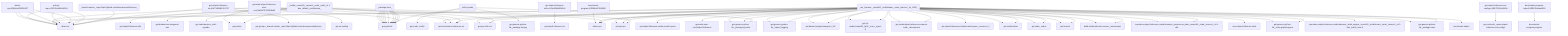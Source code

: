 graph TD
    app-mlperf-inference,d775cac873ee4231_(_nvidia,_resnet50,_tensorrt,_cuda,_valid,_r4.1-dev_default,_multistream_) --> detect,os
    app-mlperf-inference,d775cac873ee4231_(_nvidia,_resnet50,_tensorrt,_cuda,_valid,_r4.1-dev_default,_multistream_) --> get,sys-utils-cm
    app-mlperf-inference,d775cac873ee4231_(_nvidia,_resnet50,_tensorrt,_cuda,_valid,_r4.1-dev_default,_multistream_) --> get,python
    get-mlperf-inference-src,4b57186581024797 --> detect,os
    get-mlperf-inference-src,4b57186581024797 --> get,python3
    get-git-repo,ed603e7292974f10_(_branch.master,_repo.https://github.com/mlcommons/inference_) --> detect,os
    get-mlperf-inference-src,4b57186581024797 --> get,git,repo,_branch.master,_repo.https://github.com/mlcommons/inference
    app-mlperf-inference,d775cac873ee4231_(_nvidia,_resnet50,_tensorrt,_cuda,_valid,_r4.1-dev_default,_multistream_) --> get,mlcommons,inference,src
    pull-git-repo,c23132ed65c4421d --> detect,os
    app-mlperf-inference,d775cac873ee4231_(_nvidia,_resnet50,_tensorrt,_cuda,_valid,_r4.1-dev_default,_multistream_) --> pull,git,repo
    get-mlperf-inference-utils,e341e5f86d8342e5 --> get,mlperf,inference,src
    app-mlperf-inference,d775cac873ee4231_(_nvidia,_resnet50,_tensorrt,_cuda,_valid,_r4.1-dev_default,_multistream_) --> get,mlperf,inference,utils
    app-mlperf-inference,d775cac873ee4231_(_nvidia,_resnet50,_tensorrt,_cuda,_valid,_r4.1-dev_default,_multistream_) --> get,dataset-aux,imagenet-aux
    get-cuda-devices,7a3ede4d3558427a_(_with-pycuda_) --> get,cuda,_toolkit
    get-cuda-devices,7a3ede4d3558427a_(_with-pycuda_) --> get,python3
    get-generic-python-lib,94b62a682bc44791_(_package.pycuda_) --> get,python3
    get-cuda-devices,7a3ede4d3558427a_(_with-pycuda_) --> get,generic-python-lib,_package.pycuda
    get-generic-python-lib,94b62a682bc44791_(_package.numpy_) --> get,python3
    get-cuda-devices,7a3ede4d3558427a_(_with-pycuda_) --> get,generic-python-lib,_package.numpy
    app-mlperf-inference,d775cac873ee4231_(_nvidia,_resnet50,_tensorrt,_cuda,_valid,_r4.1-dev_default,_multistream_) --> get,cuda-devices,_with-pycuda
    app-mlperf-inference-nvidia,bc3b17fb430f4732_(_run_harness,_resnet50,_multistream,_cuda,_tensorrt,_rtx_4090_) --> detect,os
    detect-cpu,586c8a43320142f7 --> detect,os
    app-mlperf-inference-nvidia,bc3b17fb430f4732_(_run_harness,_resnet50,_multistream,_cuda,_tensorrt,_rtx_4090_) --> detect,cpu
    app-mlperf-inference-nvidia,bc3b17fb430f4732_(_run_harness,_resnet50,_multistream,_cuda,_tensorrt,_rtx_4090_) --> get,sys-utils-cm
    app-mlperf-inference-nvidia,bc3b17fb430f4732_(_run_harness,_resnet50,_multistream,_cuda,_tensorrt,_rtx_4090_) --> get,mlperf,inference,nvidia,scratch,space
    get-generic-python-lib,94b62a682bc44791_(_mlperf_logging_) --> get,python3
    app-mlperf-inference-nvidia,bc3b17fb430f4732_(_run_harness,_resnet50,_multistream,_cuda,_tensorrt,_rtx_4090_) --> get,generic-python-lib,_mlperf_logging
    app-mlperf-inference-nvidia,bc3b17fb430f4732_(_run_harness,_resnet50,_multistream,_cuda,_tensorrt,_rtx_4090_) --> get,dataset,original,imagenet,_full
    app-mlperf-inference-nvidia,bc3b17fb430f4732_(_run_harness,_resnet50,_multistream,_cuda,_tensorrt,_rtx_4090_) --> get,ml-model,resnet50,_fp32,_onnx,_opset-8
    app-mlperf-inference-nvidia,bc3b17fb430f4732_(_run_harness,_resnet50,_multistream,_cuda,_tensorrt,_rtx_4090_) --> get,mlcommons,inference,src
    app-mlperf-inference-nvidia,bc3b17fb430f4732_(_run_harness,_resnet50,_multistream,_cuda,_tensorrt,_rtx_4090_) --> get,nvidia,mlperf,inference,common-code,_mlcommons
    pull-git-repo,c23132ed65c4421d --> detect,os
    app-mlperf-inference-nvidia,bc3b17fb430f4732_(_run_harness,_resnet50,_multistream,_cuda,_tensorrt,_rtx_4090_) --> pull,git,repo
    generate-mlperf-inference-user-conf,3af4475745964b93 --> detect,os
    detect-cpu,586c8a43320142f7 --> detect,os
    generate-mlperf-inference-user-conf,3af4475745964b93 --> detect,cpu
    generate-mlperf-inference-user-conf,3af4475745964b93 --> get,python
    generate-mlperf-inference-user-conf,3af4475745964b93 --> get,mlcommons,inference,src
    get-mlperf-inference-sut-configs,c2fbf72009e2445b --> get,cache,dir,_name.mlperf-inference-sut-configs
    generate-mlperf-inference-user-conf,3af4475745964b93 --> get,sut,configs
    app-mlperf-inference-nvidia,bc3b17fb430f4732_(_run_harness,_resnet50,_multistream,_cuda,_tensorrt,_rtx_4090_) --> generate,user-conf,mlperf,inference
    get-generic-python-lib,94b62a682bc44791_(_package.pycuda_) --> get,python3
    app-mlperf-inference-nvidia,bc3b17fb430f4732_(_run_harness,_resnet50,_multistream,_cuda,_tensorrt,_rtx_4090_) --> get,generic-python-lib,_package.pycuda
    app-mlperf-inference-nvidia,bc3b17fb430f4732_(_run_harness,_resnet50,_multistream,_cuda,_tensorrt,_rtx_4090_) --> get,nvidia,mitten
    app-mlperf-inference-nvidia,bc3b17fb430f4732_(_run_harness,_resnet50,_multistream,_cuda,_tensorrt,_rtx_4090_) --> get,cuda,_cudnn
    app-mlperf-inference-nvidia,bc3b17fb430f4732_(_run_harness,_resnet50,_multistream,_cuda,_tensorrt,_rtx_4090_) --> get,tensorrt
    app-mlperf-inference-nvidia,bc3b17fb430f4732_(_run_harness,_resnet50,_multistream,_cuda,_tensorrt,_rtx_4090_) --> build,nvidia,inference,server,_mlcommons
    app-mlperf-inference-nvidia,bc3b17fb430f4732_(_build_engine,_resnet50,_multistream,_cuda,_tensorrt,_v4.1-dev,_batch_size.8_) --> detect,os
    detect-cpu,586c8a43320142f7 --> detect,os
    app-mlperf-inference-nvidia,bc3b17fb430f4732_(_build_engine,_resnet50,_multistream,_cuda,_tensorrt,_v4.1-dev,_batch_size.8_) --> detect,cpu
    app-mlperf-inference-nvidia,bc3b17fb430f4732_(_build_engine,_resnet50,_multistream,_cuda,_tensorrt,_v4.1-dev,_batch_size.8_) --> get,sys-utils-cm
    app-mlperf-inference-nvidia,bc3b17fb430f4732_(_build_engine,_resnet50,_multistream,_cuda,_tensorrt,_v4.1-dev,_batch_size.8_) --> get,mlperf,inference,nvidia,scratch,space,_version.4_0
    get-generic-python-lib,94b62a682bc44791_(_mlperf_logging_) --> get,python3
    app-mlperf-inference-nvidia,bc3b17fb430f4732_(_build_engine,_resnet50,_multistream,_cuda,_tensorrt,_v4.1-dev,_batch_size.8_) --> get,generic-python-lib,_mlperf_logging
    app-mlperf-inference-nvidia,bc3b17fb430f4732_(_build_engine,_resnet50,_multistream,_cuda,_tensorrt,_v4.1-dev,_batch_size.8_) --> get,dataset,original,imagenet,_full
    app-mlperf-inference-nvidia,bc3b17fb430f4732_(_build_engine,_resnet50,_multistream,_cuda,_tensorrt,_v4.1-dev,_batch_size.8_) --> get,ml-model,resnet50,_fp32,_onnx,_opset-8
    app-mlperf-inference-nvidia,bc3b17fb430f4732_(_build_engine,_resnet50,_multistream,_cuda,_tensorrt,_v4.1-dev,_batch_size.8_) --> get,mlcommons,inference,src
    app-mlperf-inference-nvidia,bc3b17fb430f4732_(_build_engine,_resnet50,_multistream,_cuda,_tensorrt,_v4.1-dev,_batch_size.8_) --> get,nvidia,mlperf,inference,common-code,_mlcommons
    pull-git-repo,c23132ed65c4421d --> detect,os
    app-mlperf-inference-nvidia,bc3b17fb430f4732_(_build_engine,_resnet50,_multistream,_cuda,_tensorrt,_v4.1-dev,_batch_size.8_) --> pull,git,repo
    get-generic-python-lib,94b62a682bc44791_(_package.pycuda_) --> get,python3
    app-mlperf-inference-nvidia,bc3b17fb430f4732_(_build_engine,_resnet50,_multistream,_cuda,_tensorrt,_v4.1-dev,_batch_size.8_) --> get,generic-python-lib,_package.pycuda
    app-mlperf-inference-nvidia,bc3b17fb430f4732_(_build_engine,_resnet50,_multistream,_cuda,_tensorrt,_v4.1-dev,_batch_size.8_) --> get,nvidia,mitten
    app-mlperf-inference-nvidia,bc3b17fb430f4732_(_build_engine,_resnet50,_multistream,_cuda,_tensorrt,_v4.1-dev,_batch_size.8_) --> get,cuda,_cudnn
    app-mlperf-inference-nvidia,bc3b17fb430f4732_(_build_engine,_resnet50,_multistream,_cuda,_tensorrt,_v4.1-dev,_batch_size.8_) --> get,tensorrt
    app-mlperf-inference-nvidia,bc3b17fb430f4732_(_build_engine,_resnet50,_multistream,_cuda,_tensorrt,_v4.1-dev,_batch_size.8_) --> build,nvidia,inference,server,_mlcommons
    app-mlperf-inference-nvidia,bc3b17fb430f4732_(_build_engine,_resnet50,_multistream,_cuda,_tensorrt,_v4.1-dev,_batch_size.8_) --> reproduce,mlperf,inference,nvidia,harness,_preprocess_data,_resnet50,_cuda,_tensorrt,_v4.1-dev
    get-generic-python-lib,94b62a682bc44791_(_onnx-graphsurgeon_) --> get,python3
    app-mlperf-inference-nvidia,bc3b17fb430f4732_(_build_engine,_resnet50,_multistream,_cuda,_tensorrt,_v4.1-dev,_batch_size.8_) --> get,generic-python-lib,_onnx-graphsurgeon
    get-generic-python-lib,94b62a682bc44791_(_package.onnx_) --> get,python3
    app-mlperf-inference-nvidia,bc3b17fb430f4732_(_build_engine,_resnet50,_multistream,_cuda,_tensorrt,_v4.1-dev,_batch_size.8_) --> get,generic-python-lib,_package.onnx
    app-mlperf-inference-nvidia,bc3b17fb430f4732_(_build_engine,_resnet50,_multistream,_cuda,_tensorrt,_v4.1-dev,_batch_size.8_) --> save,mlperf,inference,state
    app-mlperf-inference-nvidia,bc3b17fb430f4732_(_run_harness,_resnet50,_multistream,_cuda,_tensorrt,_rtx_4090_) --> reproduce,mlperf,inference,nvidia,harness,_build_engine,_resnet50,_multistream,_cuda,_tensorrt,_v4.1-dev,_batch_size.8
    app-mlperf-inference-nvidia,bc3b17fb430f4732_(_run_harness,_resnet50,_multistream,_cuda,_tensorrt,_rtx_4090_) --> reproduce,mlperf,inference,nvidia,harness,_preprocess_data,_resnet50,_cuda,_tensorrt,_v4.1-dev
    get-generic-python-lib,94b62a682bc44791_(_onnx-graphsurgeon_) --> get,python3
    app-mlperf-inference-nvidia,bc3b17fb430f4732_(_run_harness,_resnet50,_multistream,_cuda,_tensorrt,_rtx_4090_) --> get,generic-python-lib,_onnx-graphsurgeon
    get-generic-python-lib,94b62a682bc44791_(_package.onnx_) --> get,python3
    app-mlperf-inference-nvidia,bc3b17fb430f4732_(_run_harness,_resnet50,_multistream,_cuda,_tensorrt,_rtx_4090_) --> get,generic-python-lib,_package.onnx
    detect-cpu,586c8a43320142f7 --> detect,os
    benchmark-program,19f369ef47084895 --> detect,cpu
    benchmark-program-mlperf,cfff0132a8aa4018 --> benchmark-program,program
    app-mlperf-inference-nvidia,bc3b17fb430f4732_(_run_harness,_resnet50,_multistream,_cuda,_tensorrt,_rtx_4090_) --> benchmark-mlperf